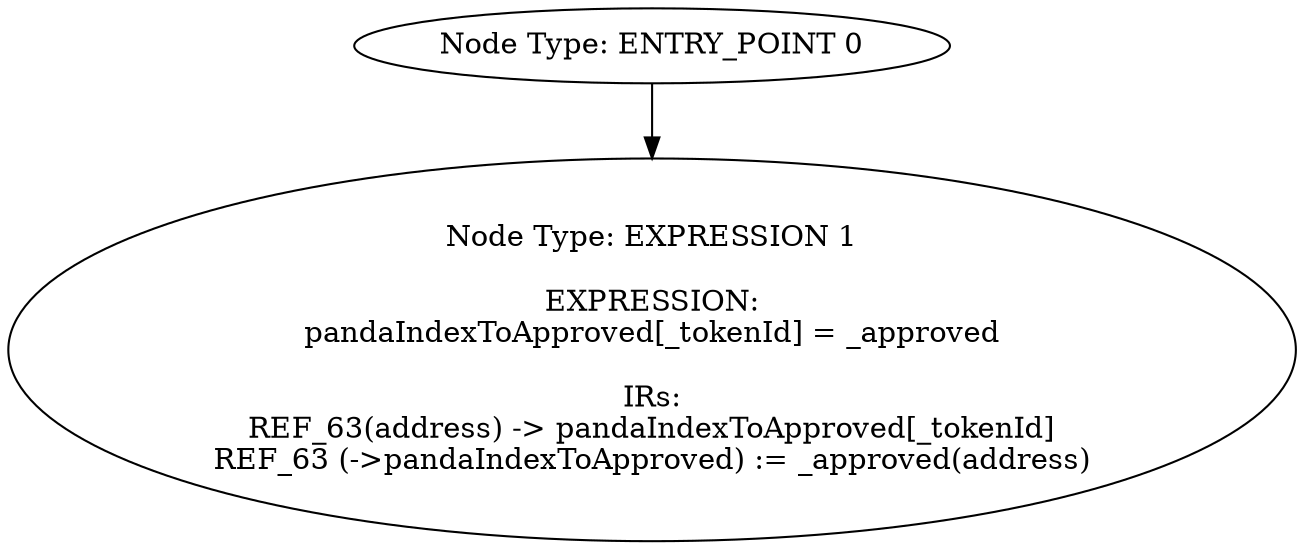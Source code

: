 digraph{
0[label="Node Type: ENTRY_POINT 0
"];
0->1;
1[label="Node Type: EXPRESSION 1

EXPRESSION:
pandaIndexToApproved[_tokenId] = _approved

IRs:
REF_63(address) -> pandaIndexToApproved[_tokenId]
REF_63 (->pandaIndexToApproved) := _approved(address)"];
}
